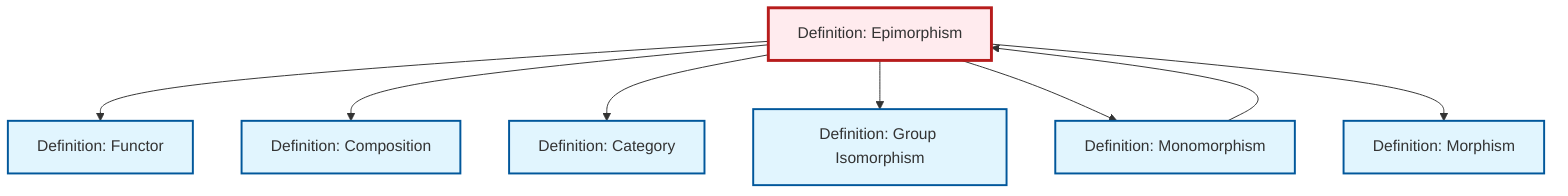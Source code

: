 graph TD
    classDef definition fill:#e1f5fe,stroke:#01579b,stroke-width:2px
    classDef theorem fill:#f3e5f5,stroke:#4a148c,stroke-width:2px
    classDef axiom fill:#fff3e0,stroke:#e65100,stroke-width:2px
    classDef example fill:#e8f5e9,stroke:#1b5e20,stroke-width:2px
    classDef current fill:#ffebee,stroke:#b71c1c,stroke-width:3px
    def-epimorphism["Definition: Epimorphism"]:::definition
    def-category["Definition: Category"]:::definition
    def-isomorphism["Definition: Group Isomorphism"]:::definition
    def-morphism["Definition: Morphism"]:::definition
    def-monomorphism["Definition: Monomorphism"]:::definition
    def-composition["Definition: Composition"]:::definition
    def-functor["Definition: Functor"]:::definition
    def-monomorphism --> def-epimorphism
    def-epimorphism --> def-functor
    def-epimorphism --> def-composition
    def-epimorphism --> def-category
    def-epimorphism --> def-isomorphism
    def-epimorphism --> def-monomorphism
    def-epimorphism --> def-morphism
    class def-epimorphism current